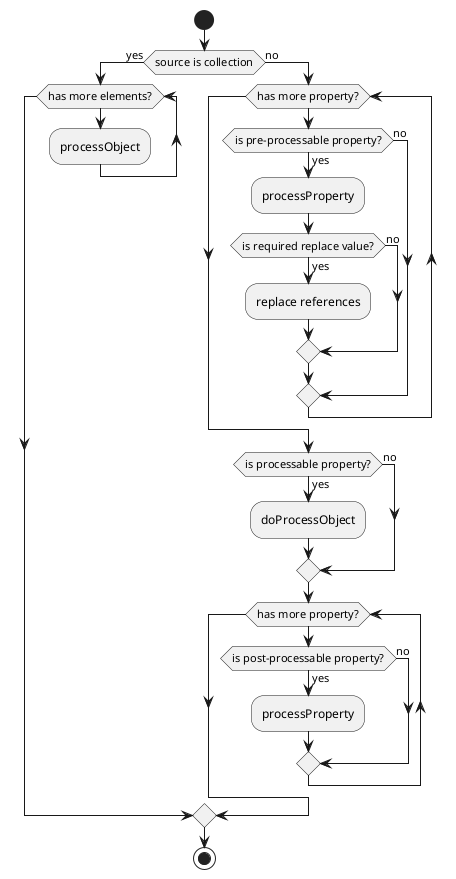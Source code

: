 @startuml
'https://plantuml.com/activity-diagram-beta

start


'process
if (source is collection) then (yes)
    'processCollection
    while (has more elements?)
        'processObjectFromCollection
        :processObject;
        'processObject
    endwhile
else (no)
    'processObject

    'pre-processable properties
    while (has more property?)
        if (is pre-processable property?) then (yes)
            :processProperty;
            'get property value
            'processObject or processCollection

            if (is required replace value?) then (yes)
                :replace references;
            else (no)
            endif
        else (no)
        endif
    endwhile

    'process object itself
    if (is processable property?) then (yes)
        'doProcessObject
        :doProcessObject;
    else (no)
    endif


    'post-processable properties
    while (has more property?)
        if (is post-processable property?) then (yes)
            :processProperty;
            'get property value
            'processObject or processCollection
        else (no)
        endif
    endwhile

endif



stop

@enduml
